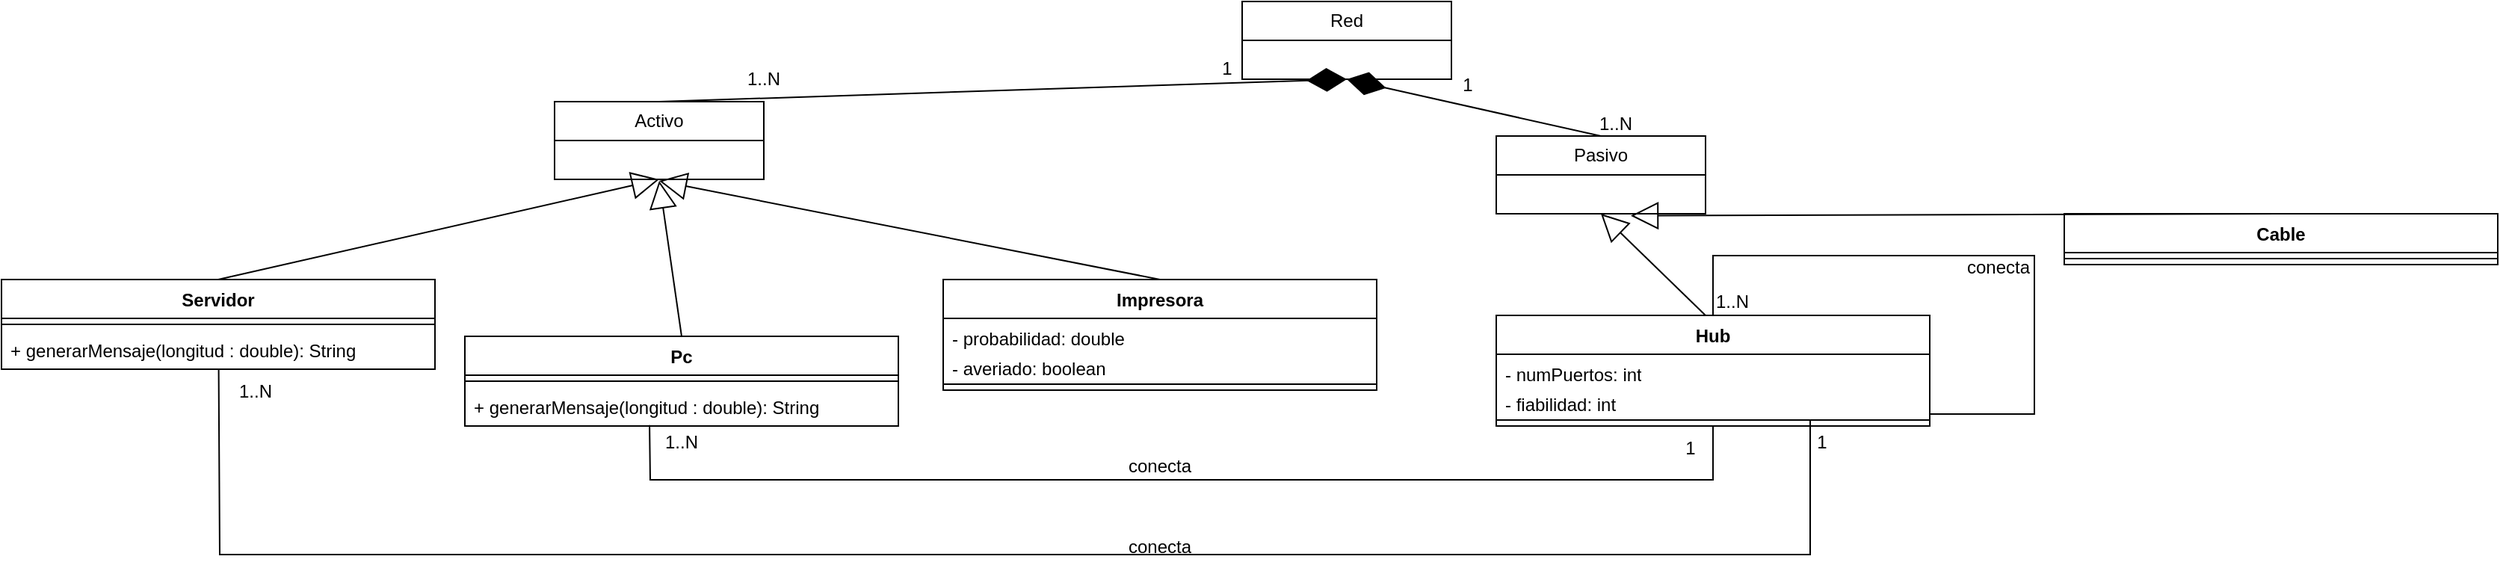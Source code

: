 <mxfile version="21.6.1" type="device">
  <diagram name="Página-1" id="9DO2oILeBWBjaJYXrov_">
    <mxGraphModel dx="1901" dy="427" grid="1" gridSize="10" guides="1" tooltips="1" connect="1" arrows="1" fold="1" page="1" pageScale="1" pageWidth="1169" pageHeight="827" math="0" shadow="0">
      <root>
        <mxCell id="0" />
        <mxCell id="1" parent="0" />
        <mxCell id="dBemD5aK2XQftyL7lIWB-1" value="Servidor" style="swimlane;fontStyle=1;align=center;verticalAlign=top;childLayout=stackLayout;horizontal=1;startSize=26;horizontalStack=0;resizeParent=1;resizeParentMax=0;resizeLast=0;collapsible=1;marginBottom=0;whiteSpace=wrap;html=1;" parent="1" vertex="1">
          <mxGeometry x="-1140" y="226" width="290" height="60" as="geometry" />
        </mxCell>
        <mxCell id="dBemD5aK2XQftyL7lIWB-3" value="" style="line;strokeWidth=1;fillColor=none;align=left;verticalAlign=middle;spacingTop=-1;spacingLeft=3;spacingRight=3;rotatable=0;labelPosition=right;points=[];portConstraint=eastwest;strokeColor=inherit;" parent="dBemD5aK2XQftyL7lIWB-1" vertex="1">
          <mxGeometry y="26" width="290" height="8" as="geometry" />
        </mxCell>
        <mxCell id="dBemD5aK2XQftyL7lIWB-4" value="+ generarMensaje(longitud : double): String" style="text;strokeColor=none;fillColor=none;align=left;verticalAlign=top;spacingLeft=4;spacingRight=4;overflow=hidden;rotatable=0;points=[[0,0.5],[1,0.5]];portConstraint=eastwest;whiteSpace=wrap;html=1;" parent="dBemD5aK2XQftyL7lIWB-1" vertex="1">
          <mxGeometry y="34" width="290" height="26" as="geometry" />
        </mxCell>
        <mxCell id="qfejMMmxSFUTDlnzlbGq-2" value="Hub" style="swimlane;fontStyle=1;align=center;verticalAlign=top;childLayout=stackLayout;horizontal=1;startSize=26;horizontalStack=0;resizeParent=1;resizeParentMax=0;resizeLast=0;collapsible=1;marginBottom=0;whiteSpace=wrap;html=1;" vertex="1" parent="1">
          <mxGeometry x="-140" y="250" width="290" height="74" as="geometry" />
        </mxCell>
        <mxCell id="qfejMMmxSFUTDlnzlbGq-3" value="- numPuertos: int" style="text;strokeColor=none;fillColor=none;align=left;verticalAlign=top;spacingLeft=4;spacingRight=4;overflow=hidden;rotatable=0;points=[[0,0.5],[1,0.5]];portConstraint=eastwest;whiteSpace=wrap;html=1;" vertex="1" parent="qfejMMmxSFUTDlnzlbGq-2">
          <mxGeometry y="26" width="290" height="20" as="geometry" />
        </mxCell>
        <mxCell id="qfejMMmxSFUTDlnzlbGq-5" value="- fiabilidad: int" style="text;strokeColor=none;fillColor=none;align=left;verticalAlign=top;spacingLeft=4;spacingRight=4;overflow=hidden;rotatable=0;points=[[0,0.5],[1,0.5]];portConstraint=eastwest;whiteSpace=wrap;html=1;" vertex="1" parent="qfejMMmxSFUTDlnzlbGq-2">
          <mxGeometry y="46" width="290" height="20" as="geometry" />
        </mxCell>
        <mxCell id="qfejMMmxSFUTDlnzlbGq-7" value="" style="line;strokeWidth=1;fillColor=none;align=left;verticalAlign=middle;spacingTop=-1;spacingLeft=3;spacingRight=3;rotatable=0;labelPosition=right;points=[];portConstraint=eastwest;strokeColor=inherit;" vertex="1" parent="qfejMMmxSFUTDlnzlbGq-2">
          <mxGeometry y="66" width="290" height="8" as="geometry" />
        </mxCell>
        <mxCell id="qfejMMmxSFUTDlnzlbGq-11" value="" style="endArrow=none;html=1;rounded=0;entryX=0.5;entryY=0;entryDx=0;entryDy=0;exitX=1;exitY=0;exitDx=0;exitDy=0;exitPerimeter=0;" edge="1" parent="qfejMMmxSFUTDlnzlbGq-2" source="qfejMMmxSFUTDlnzlbGq-7" target="qfejMMmxSFUTDlnzlbGq-2">
          <mxGeometry width="50" height="50" relative="1" as="geometry">
            <mxPoint x="360" y="-80" as="sourcePoint" />
            <mxPoint x="140" y="-90" as="targetPoint" />
            <Array as="points">
              <mxPoint x="360" y="66" />
              <mxPoint x="360" y="-40" />
              <mxPoint x="250" y="-40" />
              <mxPoint x="145" y="-40" />
            </Array>
          </mxGeometry>
        </mxCell>
        <mxCell id="qfejMMmxSFUTDlnzlbGq-12" value="conecta" style="text;html=1;strokeColor=none;fillColor=none;align=center;verticalAlign=middle;whiteSpace=wrap;rounded=0;" vertex="1" parent="1">
          <mxGeometry x="166" y="203" width="60" height="30" as="geometry" />
        </mxCell>
        <mxCell id="qfejMMmxSFUTDlnzlbGq-14" value="1..N" style="text;html=1;strokeColor=none;fillColor=none;align=center;verticalAlign=middle;whiteSpace=wrap;rounded=0;" vertex="1" parent="1">
          <mxGeometry x="-12" y="226" width="60" height="30" as="geometry" />
        </mxCell>
        <mxCell id="qfejMMmxSFUTDlnzlbGq-16" value="Pc" style="swimlane;fontStyle=1;align=center;verticalAlign=top;childLayout=stackLayout;horizontal=1;startSize=26;horizontalStack=0;resizeParent=1;resizeParentMax=0;resizeLast=0;collapsible=1;marginBottom=0;whiteSpace=wrap;html=1;" vertex="1" parent="1">
          <mxGeometry x="-830" y="264" width="290" height="60" as="geometry" />
        </mxCell>
        <mxCell id="qfejMMmxSFUTDlnzlbGq-17" value="" style="line;strokeWidth=1;fillColor=none;align=left;verticalAlign=middle;spacingTop=-1;spacingLeft=3;spacingRight=3;rotatable=0;labelPosition=right;points=[];portConstraint=eastwest;strokeColor=inherit;" vertex="1" parent="qfejMMmxSFUTDlnzlbGq-16">
          <mxGeometry y="26" width="290" height="8" as="geometry" />
        </mxCell>
        <mxCell id="qfejMMmxSFUTDlnzlbGq-18" value="+ generarMensaje(longitud : double): String" style="text;strokeColor=none;fillColor=none;align=left;verticalAlign=top;spacingLeft=4;spacingRight=4;overflow=hidden;rotatable=0;points=[[0,0.5],[1,0.5]];portConstraint=eastwest;whiteSpace=wrap;html=1;" vertex="1" parent="qfejMMmxSFUTDlnzlbGq-16">
          <mxGeometry y="34" width="290" height="26" as="geometry" />
        </mxCell>
        <mxCell id="qfejMMmxSFUTDlnzlbGq-22" value="Impresora" style="swimlane;fontStyle=1;align=center;verticalAlign=top;childLayout=stackLayout;horizontal=1;startSize=26;horizontalStack=0;resizeParent=1;resizeParentMax=0;resizeLast=0;collapsible=1;marginBottom=0;whiteSpace=wrap;html=1;" vertex="1" parent="1">
          <mxGeometry x="-510" y="226" width="290" height="74" as="geometry" />
        </mxCell>
        <mxCell id="qfejMMmxSFUTDlnzlbGq-23" value="- probabilidad: double" style="text;strokeColor=none;fillColor=none;align=left;verticalAlign=top;spacingLeft=4;spacingRight=4;overflow=hidden;rotatable=0;points=[[0,0.5],[1,0.5]];portConstraint=eastwest;whiteSpace=wrap;html=1;" vertex="1" parent="qfejMMmxSFUTDlnzlbGq-22">
          <mxGeometry y="26" width="290" height="20" as="geometry" />
        </mxCell>
        <mxCell id="qfejMMmxSFUTDlnzlbGq-24" value="- averiado: boolean&lt;br&gt;" style="text;strokeColor=none;fillColor=none;align=left;verticalAlign=top;spacingLeft=4;spacingRight=4;overflow=hidden;rotatable=0;points=[[0,0.5],[1,0.5]];portConstraint=eastwest;whiteSpace=wrap;html=1;" vertex="1" parent="qfejMMmxSFUTDlnzlbGq-22">
          <mxGeometry y="46" width="290" height="20" as="geometry" />
        </mxCell>
        <mxCell id="qfejMMmxSFUTDlnzlbGq-25" value="" style="line;strokeWidth=1;fillColor=none;align=left;verticalAlign=middle;spacingTop=-1;spacingLeft=3;spacingRight=3;rotatable=0;labelPosition=right;points=[];portConstraint=eastwest;strokeColor=inherit;" vertex="1" parent="qfejMMmxSFUTDlnzlbGq-22">
          <mxGeometry y="66" width="290" height="8" as="geometry" />
        </mxCell>
        <mxCell id="qfejMMmxSFUTDlnzlbGq-28" value="Red&lt;br&gt;" style="swimlane;fontStyle=0;childLayout=stackLayout;horizontal=1;startSize=26;fillColor=none;horizontalStack=0;resizeParent=1;resizeParentMax=0;resizeLast=0;collapsible=1;marginBottom=0;whiteSpace=wrap;html=1;" vertex="1" parent="1">
          <mxGeometry x="-310" y="40" width="140" height="52" as="geometry" />
        </mxCell>
        <mxCell id="qfejMMmxSFUTDlnzlbGq-32" value="Activo" style="swimlane;fontStyle=0;childLayout=stackLayout;horizontal=1;startSize=26;fillColor=none;horizontalStack=0;resizeParent=1;resizeParentMax=0;resizeLast=0;collapsible=1;marginBottom=0;whiteSpace=wrap;html=1;" vertex="1" parent="1">
          <mxGeometry x="-770" y="107" width="140" height="52" as="geometry" />
        </mxCell>
        <mxCell id="qfejMMmxSFUTDlnzlbGq-33" value="Pasivo" style="swimlane;fontStyle=0;childLayout=stackLayout;horizontal=1;startSize=26;fillColor=none;horizontalStack=0;resizeParent=1;resizeParentMax=0;resizeLast=0;collapsible=1;marginBottom=0;whiteSpace=wrap;html=1;" vertex="1" parent="1">
          <mxGeometry x="-140" y="130" width="140" height="52" as="geometry" />
        </mxCell>
        <mxCell id="qfejMMmxSFUTDlnzlbGq-38" value="" style="endArrow=diamondThin;endFill=1;endSize=24;html=1;rounded=0;exitX=0.5;exitY=0;exitDx=0;exitDy=0;entryX=0.5;entryY=1;entryDx=0;entryDy=0;" edge="1" parent="1" source="qfejMMmxSFUTDlnzlbGq-32" target="qfejMMmxSFUTDlnzlbGq-28">
          <mxGeometry width="160" relative="1" as="geometry">
            <mxPoint x="-480" y="70" as="sourcePoint" />
            <mxPoint x="-240" y="100" as="targetPoint" />
          </mxGeometry>
        </mxCell>
        <mxCell id="qfejMMmxSFUTDlnzlbGq-39" value="" style="endArrow=diamondThin;endFill=1;endSize=24;html=1;rounded=0;entryX=0.5;entryY=1;entryDx=0;entryDy=0;exitX=0.5;exitY=0;exitDx=0;exitDy=0;" edge="1" parent="1" source="qfejMMmxSFUTDlnzlbGq-33" target="qfejMMmxSFUTDlnzlbGq-28">
          <mxGeometry width="160" relative="1" as="geometry">
            <mxPoint x="-160" y="110" as="sourcePoint" />
            <mxPoint x="-230" y="102" as="targetPoint" />
          </mxGeometry>
        </mxCell>
        <mxCell id="qfejMMmxSFUTDlnzlbGq-40" value="1" style="text;html=1;strokeColor=none;fillColor=none;align=center;verticalAlign=middle;whiteSpace=wrap;rounded=0;" vertex="1" parent="1">
          <mxGeometry x="-350" y="70" width="60" height="30" as="geometry" />
        </mxCell>
        <mxCell id="qfejMMmxSFUTDlnzlbGq-41" value="1..N" style="text;html=1;strokeColor=none;fillColor=none;align=center;verticalAlign=middle;whiteSpace=wrap;rounded=0;" vertex="1" parent="1">
          <mxGeometry x="-660" y="77" width="60" height="30" as="geometry" />
        </mxCell>
        <mxCell id="qfejMMmxSFUTDlnzlbGq-42" value="1" style="text;html=1;strokeColor=none;fillColor=none;align=center;verticalAlign=middle;whiteSpace=wrap;rounded=0;" vertex="1" parent="1">
          <mxGeometry x="-189" y="81" width="60" height="30" as="geometry" />
        </mxCell>
        <mxCell id="qfejMMmxSFUTDlnzlbGq-43" value="1..N" style="text;html=1;strokeColor=none;fillColor=none;align=center;verticalAlign=middle;whiteSpace=wrap;rounded=0;" vertex="1" parent="1">
          <mxGeometry x="-90" y="107" width="60" height="30" as="geometry" />
        </mxCell>
        <mxCell id="qfejMMmxSFUTDlnzlbGq-44" value="" style="endArrow=block;endSize=16;endFill=0;html=1;rounded=0;entryX=0.5;entryY=1;entryDx=0;entryDy=0;exitX=0.5;exitY=0;exitDx=0;exitDy=0;" edge="1" parent="1" source="dBemD5aK2XQftyL7lIWB-1" target="qfejMMmxSFUTDlnzlbGq-32">
          <mxGeometry width="160" relative="1" as="geometry">
            <mxPoint x="-640" y="210" as="sourcePoint" />
            <mxPoint x="-480" y="210" as="targetPoint" />
          </mxGeometry>
        </mxCell>
        <mxCell id="qfejMMmxSFUTDlnzlbGq-45" value="" style="endArrow=block;endSize=16;endFill=0;html=1;rounded=0;exitX=0.5;exitY=0;exitDx=0;exitDy=0;" edge="1" parent="1" source="qfejMMmxSFUTDlnzlbGq-16">
          <mxGeometry width="160" relative="1" as="geometry">
            <mxPoint x="-985" y="236" as="sourcePoint" />
            <mxPoint x="-700" y="160" as="targetPoint" />
          </mxGeometry>
        </mxCell>
        <mxCell id="qfejMMmxSFUTDlnzlbGq-46" value="" style="endArrow=block;endSize=16;endFill=0;html=1;rounded=0;exitX=0.5;exitY=0;exitDx=0;exitDy=0;" edge="1" parent="1" source="qfejMMmxSFUTDlnzlbGq-22">
          <mxGeometry width="160" relative="1" as="geometry">
            <mxPoint x="-470" y="200" as="sourcePoint" />
            <mxPoint x="-700" y="160" as="targetPoint" />
          </mxGeometry>
        </mxCell>
        <mxCell id="qfejMMmxSFUTDlnzlbGq-47" value="" style="endArrow=block;endSize=16;endFill=0;html=1;rounded=0;exitX=0.2;exitY=0.8;exitDx=0;exitDy=0;exitPerimeter=0;entryX=0.5;entryY=1;entryDx=0;entryDy=0;" edge="1" parent="1" source="qfejMMmxSFUTDlnzlbGq-14" target="qfejMMmxSFUTDlnzlbGq-33">
          <mxGeometry width="160" relative="1" as="geometry">
            <mxPoint x="-67" y="236" as="sourcePoint" />
            <mxPoint x="-160" y="170" as="targetPoint" />
          </mxGeometry>
        </mxCell>
        <mxCell id="qfejMMmxSFUTDlnzlbGq-48" value="Cable" style="swimlane;fontStyle=1;align=center;verticalAlign=top;childLayout=stackLayout;horizontal=1;startSize=26;horizontalStack=0;resizeParent=1;resizeParentMax=0;resizeLast=0;collapsible=1;marginBottom=0;whiteSpace=wrap;html=1;" vertex="1" parent="1">
          <mxGeometry x="240" y="182" width="290" height="34" as="geometry" />
        </mxCell>
        <mxCell id="qfejMMmxSFUTDlnzlbGq-51" value="" style="line;strokeWidth=1;fillColor=none;align=left;verticalAlign=middle;spacingTop=-1;spacingLeft=3;spacingRight=3;rotatable=0;labelPosition=right;points=[];portConstraint=eastwest;strokeColor=inherit;" vertex="1" parent="qfejMMmxSFUTDlnzlbGq-48">
          <mxGeometry y="26" width="290" height="8" as="geometry" />
        </mxCell>
        <mxCell id="qfejMMmxSFUTDlnzlbGq-53" value="" style="endArrow=block;endSize=16;endFill=0;html=1;rounded=0;exitX=0.5;exitY=0;exitDx=0;exitDy=0;" edge="1" parent="1" source="qfejMMmxSFUTDlnzlbGq-48">
          <mxGeometry width="160" relative="1" as="geometry">
            <mxPoint x="10" y="260" as="sourcePoint" />
            <mxPoint x="-50" y="183.341" as="targetPoint" />
          </mxGeometry>
        </mxCell>
        <mxCell id="qfejMMmxSFUTDlnzlbGq-56" value="" style="endArrow=none;html=1;rounded=0;entryX=0.5;entryY=1;entryDx=0;entryDy=0;exitX=0.426;exitY=0.977;exitDx=0;exitDy=0;exitPerimeter=0;" edge="1" parent="1" source="qfejMMmxSFUTDlnzlbGq-18" target="qfejMMmxSFUTDlnzlbGq-2">
          <mxGeometry width="50" height="50" relative="1" as="geometry">
            <mxPoint x="-450" y="410" as="sourcePoint" />
            <mxPoint x="-130" y="280" as="targetPoint" />
            <Array as="points">
              <mxPoint x="-706" y="360" />
              <mxPoint x="5" y="360" />
            </Array>
          </mxGeometry>
        </mxCell>
        <mxCell id="qfejMMmxSFUTDlnzlbGq-57" value="" style="endArrow=none;html=1;rounded=0;exitX=0.501;exitY=0.986;exitDx=0;exitDy=0;exitPerimeter=0;" edge="1" parent="1" source="dBemD5aK2XQftyL7lIWB-4">
          <mxGeometry width="50" height="50" relative="1" as="geometry">
            <mxPoint x="-780" y="350" as="sourcePoint" />
            <mxPoint x="70" y="320" as="targetPoint" />
            <Array as="points">
              <mxPoint x="-994" y="410" />
              <mxPoint x="70" y="410" />
            </Array>
          </mxGeometry>
        </mxCell>
        <mxCell id="qfejMMmxSFUTDlnzlbGq-58" value="conecta&lt;br&gt;" style="text;html=1;strokeColor=none;fillColor=none;align=center;verticalAlign=middle;whiteSpace=wrap;rounded=0;" vertex="1" parent="1">
          <mxGeometry x="-395" y="336" width="60" height="30" as="geometry" />
        </mxCell>
        <mxCell id="qfejMMmxSFUTDlnzlbGq-60" value="1..N" style="text;html=1;strokeColor=none;fillColor=none;align=center;verticalAlign=middle;whiteSpace=wrap;rounded=0;" vertex="1" parent="1">
          <mxGeometry x="-715" y="320" width="60" height="30" as="geometry" />
        </mxCell>
        <mxCell id="qfejMMmxSFUTDlnzlbGq-61" value="1..N" style="text;html=1;strokeColor=none;fillColor=none;align=center;verticalAlign=middle;whiteSpace=wrap;rounded=0;" vertex="1" parent="1">
          <mxGeometry x="-1000" y="286" width="60" height="30" as="geometry" />
        </mxCell>
        <mxCell id="qfejMMmxSFUTDlnzlbGq-62" value="1" style="text;html=1;strokeColor=none;fillColor=none;align=center;verticalAlign=middle;whiteSpace=wrap;rounded=0;" vertex="1" parent="1">
          <mxGeometry x="-40" y="324" width="60" height="30" as="geometry" />
        </mxCell>
        <mxCell id="qfejMMmxSFUTDlnzlbGq-63" value="1" style="text;html=1;strokeColor=none;fillColor=none;align=center;verticalAlign=middle;whiteSpace=wrap;rounded=0;" vertex="1" parent="1">
          <mxGeometry x="48" y="320" width="60" height="30" as="geometry" />
        </mxCell>
        <mxCell id="qfejMMmxSFUTDlnzlbGq-64" value="conecta&lt;br&gt;" style="text;html=1;strokeColor=none;fillColor=none;align=center;verticalAlign=middle;whiteSpace=wrap;rounded=0;" vertex="1" parent="1">
          <mxGeometry x="-395" y="390" width="60" height="30" as="geometry" />
        </mxCell>
      </root>
    </mxGraphModel>
  </diagram>
</mxfile>
